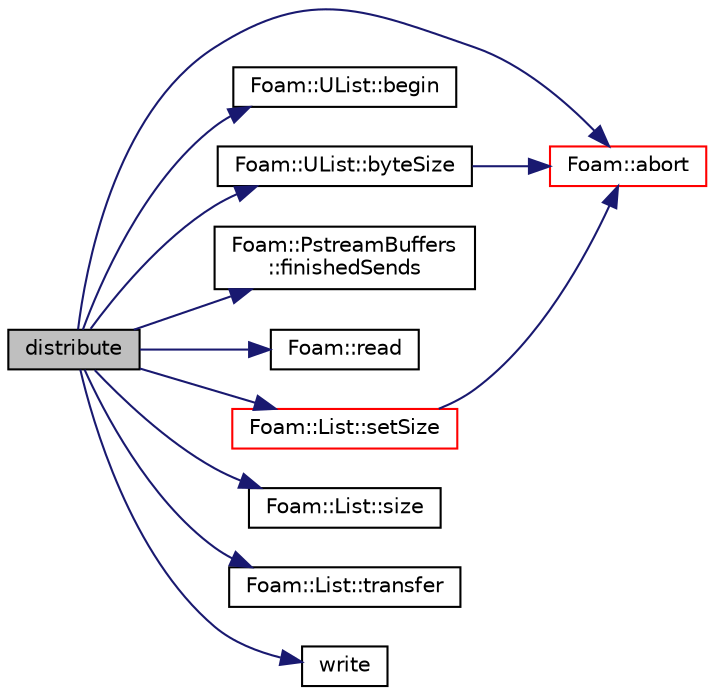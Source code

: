 digraph "distribute"
{
  bgcolor="transparent";
  edge [fontname="Helvetica",fontsize="10",labelfontname="Helvetica",labelfontsize="10"];
  node [fontname="Helvetica",fontsize="10",shape=record];
  rankdir="LR";
  Node1 [label="distribute",height=0.2,width=0.4,color="black", fillcolor="grey75", style="filled", fontcolor="black"];
  Node1 -> Node2 [color="midnightblue",fontsize="10",style="solid",fontname="Helvetica"];
  Node2 [label="Foam::abort",height=0.2,width=0.4,color="red",URL="$a10758.html#a447107a607d03e417307c203fa5fb44b"];
  Node1 -> Node3 [color="midnightblue",fontsize="10",style="solid",fontname="Helvetica"];
  Node3 [label="Foam::UList::begin",height=0.2,width=0.4,color="black",URL="$a02749.html#a8a0643ef7f391465066f7f07d45ce934",tooltip="Return an iterator to begin traversing the UList. "];
  Node1 -> Node4 [color="midnightblue",fontsize="10",style="solid",fontname="Helvetica"];
  Node4 [label="Foam::UList::byteSize",height=0.2,width=0.4,color="black",URL="$a02749.html#ad5fcaa12dbc47e1d6ee03dc9b01c8ce6",tooltip="Return the binary size in number of characters of the UList. "];
  Node4 -> Node2 [color="midnightblue",fontsize="10",style="solid",fontname="Helvetica"];
  Node1 -> Node5 [color="midnightblue",fontsize="10",style="solid",fontname="Helvetica"];
  Node5 [label="Foam::PstreamBuffers\l::finishedSends",height=0.2,width=0.4,color="black",URL="$a02022.html#a9a9e71480e6b0d1b6d8ef3450eb576ce",tooltip="Mark all sends as having been done. This will start receives. "];
  Node1 -> Node6 [color="midnightblue",fontsize="10",style="solid",fontname="Helvetica"];
  Node6 [label="Foam::read",height=0.2,width=0.4,color="black",URL="$a10758.html#a18efc6d016047ec7c6d5150d913d8c34"];
  Node1 -> Node7 [color="midnightblue",fontsize="10",style="solid",fontname="Helvetica"];
  Node7 [label="Foam::List::setSize",height=0.2,width=0.4,color="red",URL="$a01366.html#aedb985ffeaf1bdbfeccc2a8730405703",tooltip="Reset size of List. "];
  Node7 -> Node2 [color="midnightblue",fontsize="10",style="solid",fontname="Helvetica"];
  Node1 -> Node8 [color="midnightblue",fontsize="10",style="solid",fontname="Helvetica"];
  Node8 [label="Foam::List::size",height=0.2,width=0.4,color="black",URL="$a01366.html#a8a5f6fa29bd4b500caf186f60245b384",tooltip="Override size to be inconsistent with allocated storage. "];
  Node1 -> Node9 [color="midnightblue",fontsize="10",style="solid",fontname="Helvetica"];
  Node9 [label="Foam::List::transfer",height=0.2,width=0.4,color="black",URL="$a01366.html#a25ad1d2084d16b234b0cf91c07e832c0",tooltip="Transfer the contents of the argument List into this list. "];
  Node1 -> Node10 [color="midnightblue",fontsize="10",style="solid",fontname="Helvetica"];
  Node10 [label="write",height=0.2,width=0.4,color="black",URL="$a02935.html#a8f30b3c2179b03a7acf273e9dea43342"];
}
